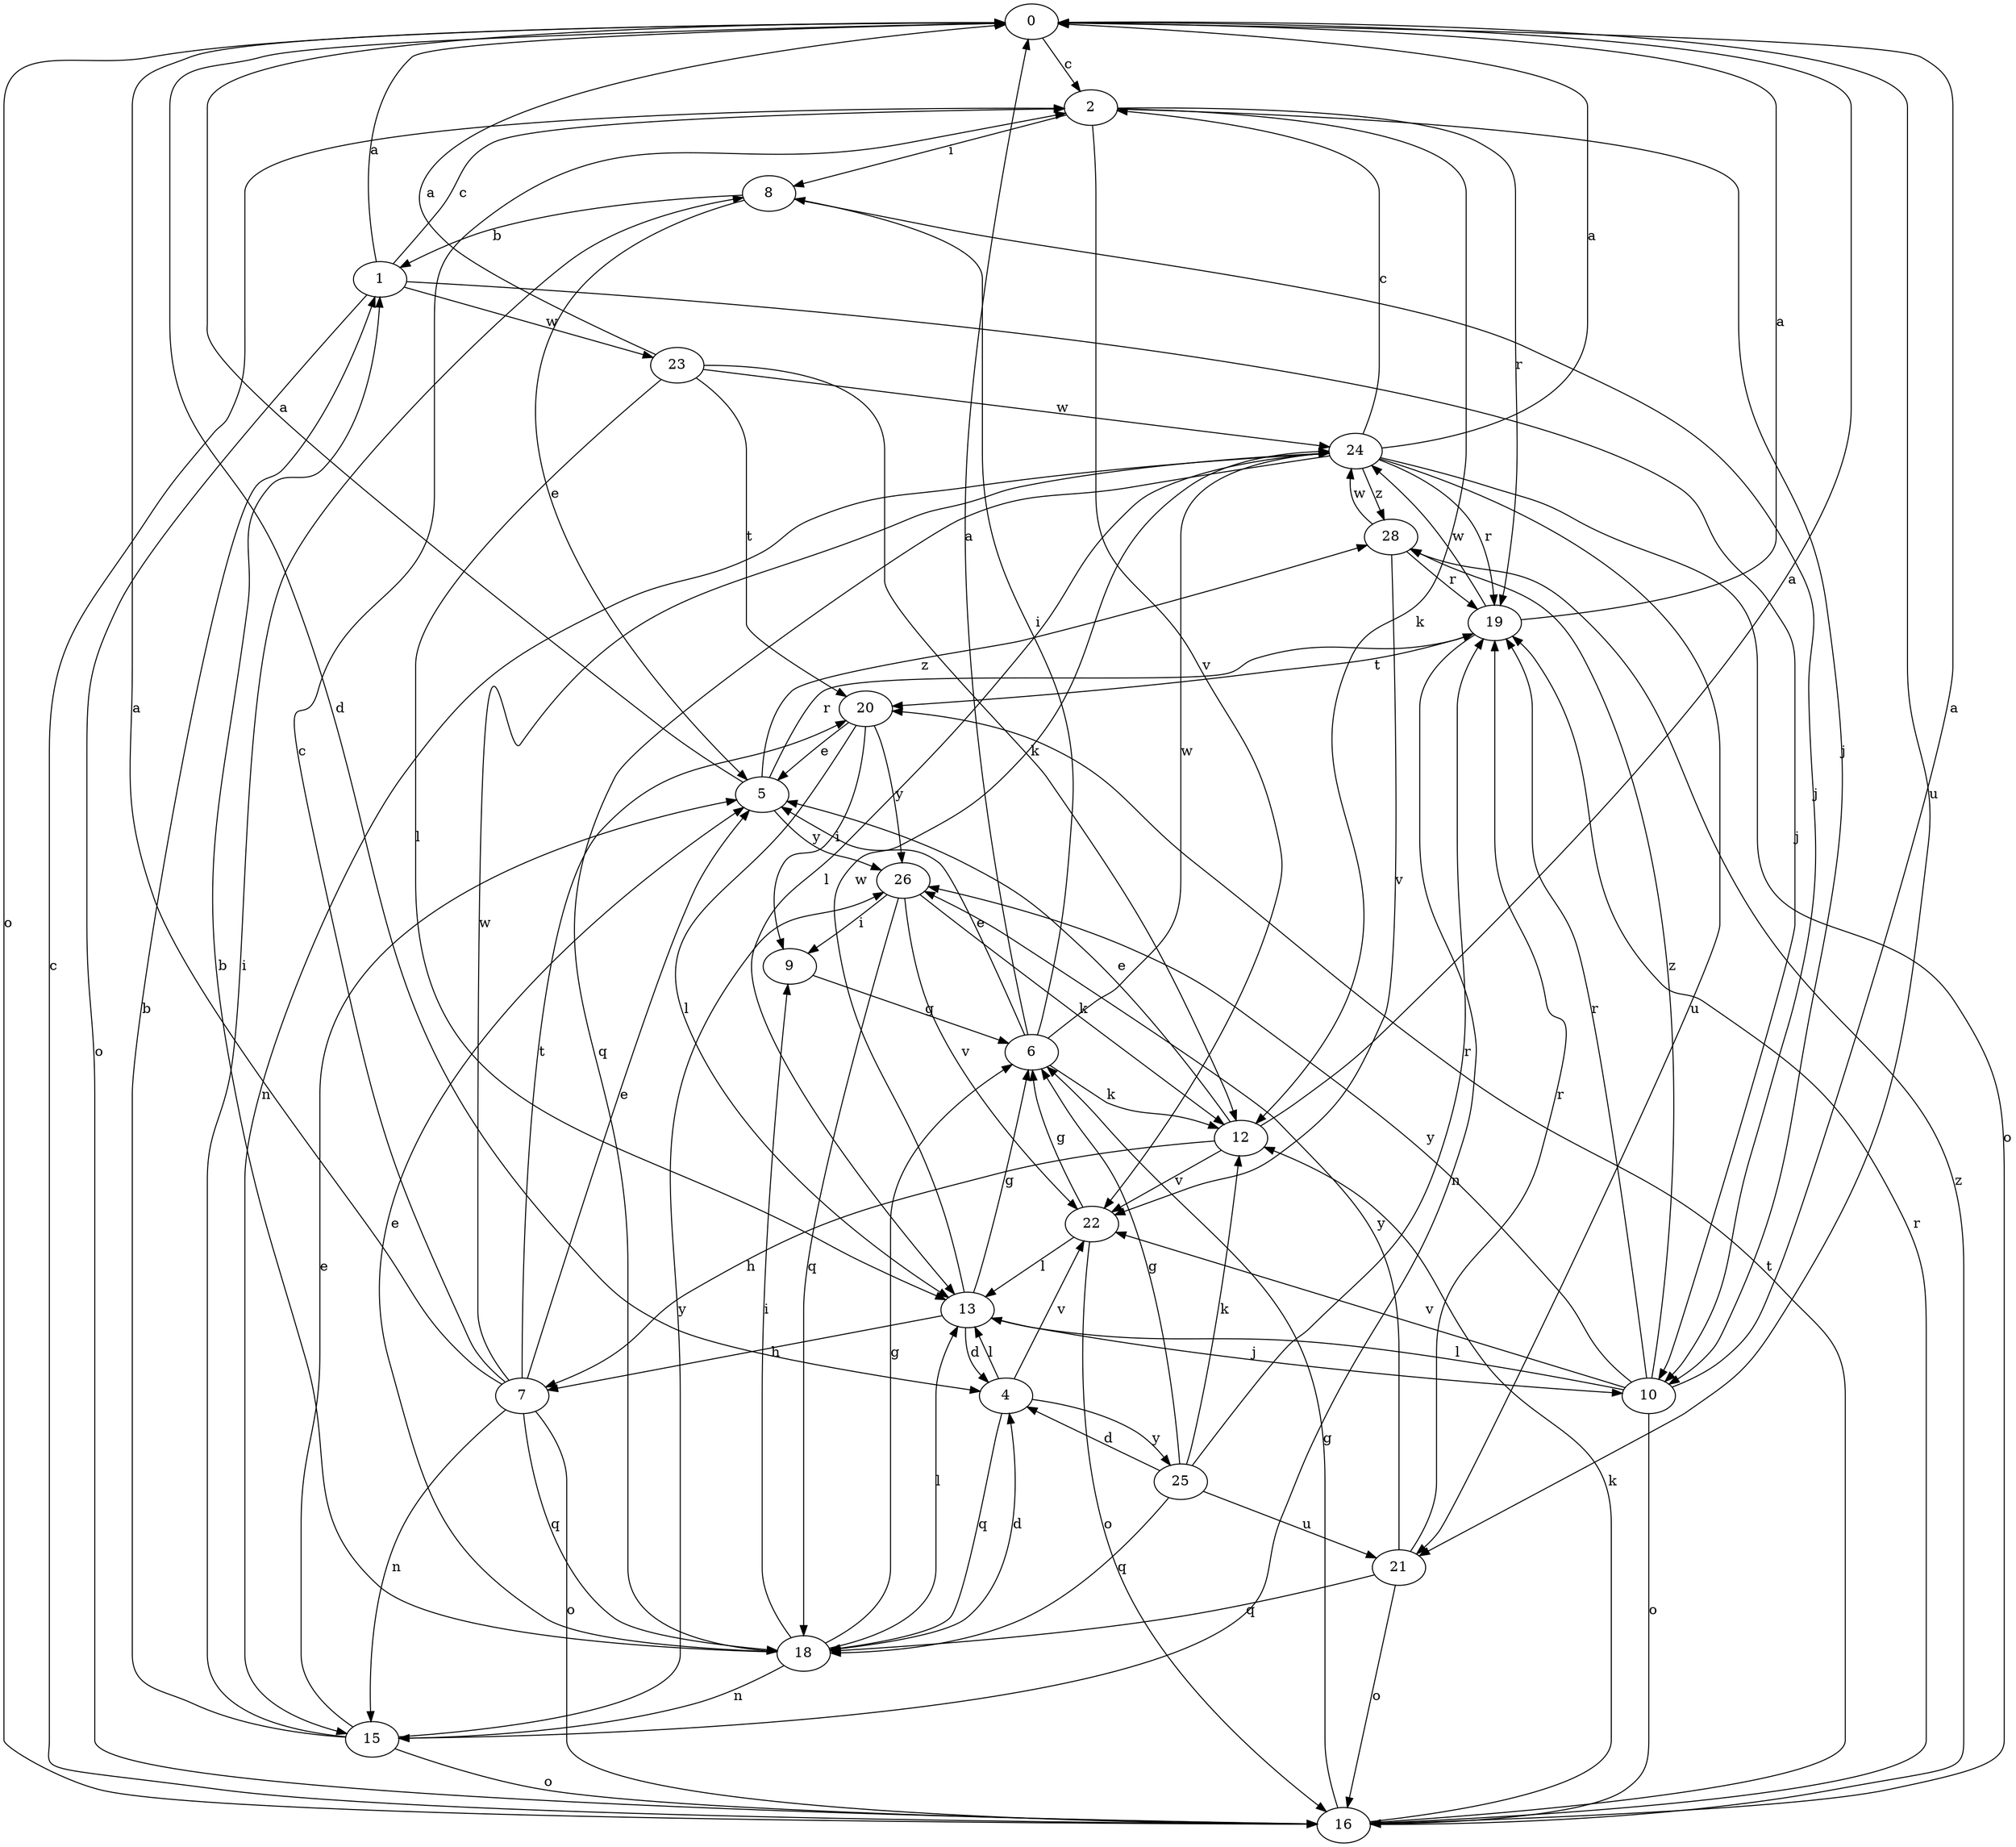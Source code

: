 strict digraph  {
0;
1;
2;
4;
5;
6;
7;
8;
9;
10;
12;
13;
15;
16;
18;
19;
20;
21;
22;
23;
24;
25;
26;
28;
0 -> 2  [label=c];
0 -> 4  [label=d];
0 -> 16  [label=o];
0 -> 21  [label=u];
1 -> 0  [label=a];
1 -> 2  [label=c];
1 -> 10  [label=j];
1 -> 16  [label=o];
1 -> 23  [label=w];
2 -> 8  [label=i];
2 -> 10  [label=j];
2 -> 12  [label=k];
2 -> 19  [label=r];
2 -> 22  [label=v];
4 -> 13  [label=l];
4 -> 18  [label=q];
4 -> 22  [label=v];
4 -> 25  [label=y];
5 -> 0  [label=a];
5 -> 19  [label=r];
5 -> 26  [label=y];
5 -> 28  [label=z];
6 -> 0  [label=a];
6 -> 5  [label=e];
6 -> 8  [label=i];
6 -> 12  [label=k];
6 -> 24  [label=w];
7 -> 0  [label=a];
7 -> 2  [label=c];
7 -> 5  [label=e];
7 -> 15  [label=n];
7 -> 16  [label=o];
7 -> 18  [label=q];
7 -> 20  [label=t];
7 -> 24  [label=w];
8 -> 1  [label=b];
8 -> 5  [label=e];
8 -> 10  [label=j];
9 -> 6  [label=g];
10 -> 0  [label=a];
10 -> 13  [label=l];
10 -> 16  [label=o];
10 -> 19  [label=r];
10 -> 22  [label=v];
10 -> 26  [label=y];
10 -> 28  [label=z];
12 -> 0  [label=a];
12 -> 5  [label=e];
12 -> 7  [label=h];
12 -> 22  [label=v];
13 -> 4  [label=d];
13 -> 6  [label=g];
13 -> 7  [label=h];
13 -> 10  [label=j];
13 -> 24  [label=w];
15 -> 1  [label=b];
15 -> 5  [label=e];
15 -> 8  [label=i];
15 -> 16  [label=o];
15 -> 26  [label=y];
16 -> 2  [label=c];
16 -> 6  [label=g];
16 -> 12  [label=k];
16 -> 19  [label=r];
16 -> 20  [label=t];
16 -> 28  [label=z];
18 -> 1  [label=b];
18 -> 4  [label=d];
18 -> 5  [label=e];
18 -> 6  [label=g];
18 -> 9  [label=i];
18 -> 13  [label=l];
18 -> 15  [label=n];
19 -> 0  [label=a];
19 -> 15  [label=n];
19 -> 20  [label=t];
19 -> 24  [label=w];
20 -> 5  [label=e];
20 -> 9  [label=i];
20 -> 13  [label=l];
20 -> 26  [label=y];
21 -> 16  [label=o];
21 -> 18  [label=q];
21 -> 19  [label=r];
21 -> 26  [label=y];
22 -> 6  [label=g];
22 -> 13  [label=l];
22 -> 16  [label=o];
23 -> 0  [label=a];
23 -> 12  [label=k];
23 -> 13  [label=l];
23 -> 20  [label=t];
23 -> 24  [label=w];
24 -> 0  [label=a];
24 -> 2  [label=c];
24 -> 13  [label=l];
24 -> 15  [label=n];
24 -> 16  [label=o];
24 -> 18  [label=q];
24 -> 19  [label=r];
24 -> 21  [label=u];
24 -> 28  [label=z];
25 -> 4  [label=d];
25 -> 6  [label=g];
25 -> 12  [label=k];
25 -> 18  [label=q];
25 -> 19  [label=r];
25 -> 21  [label=u];
26 -> 9  [label=i];
26 -> 12  [label=k];
26 -> 18  [label=q];
26 -> 22  [label=v];
28 -> 19  [label=r];
28 -> 22  [label=v];
28 -> 24  [label=w];
}
